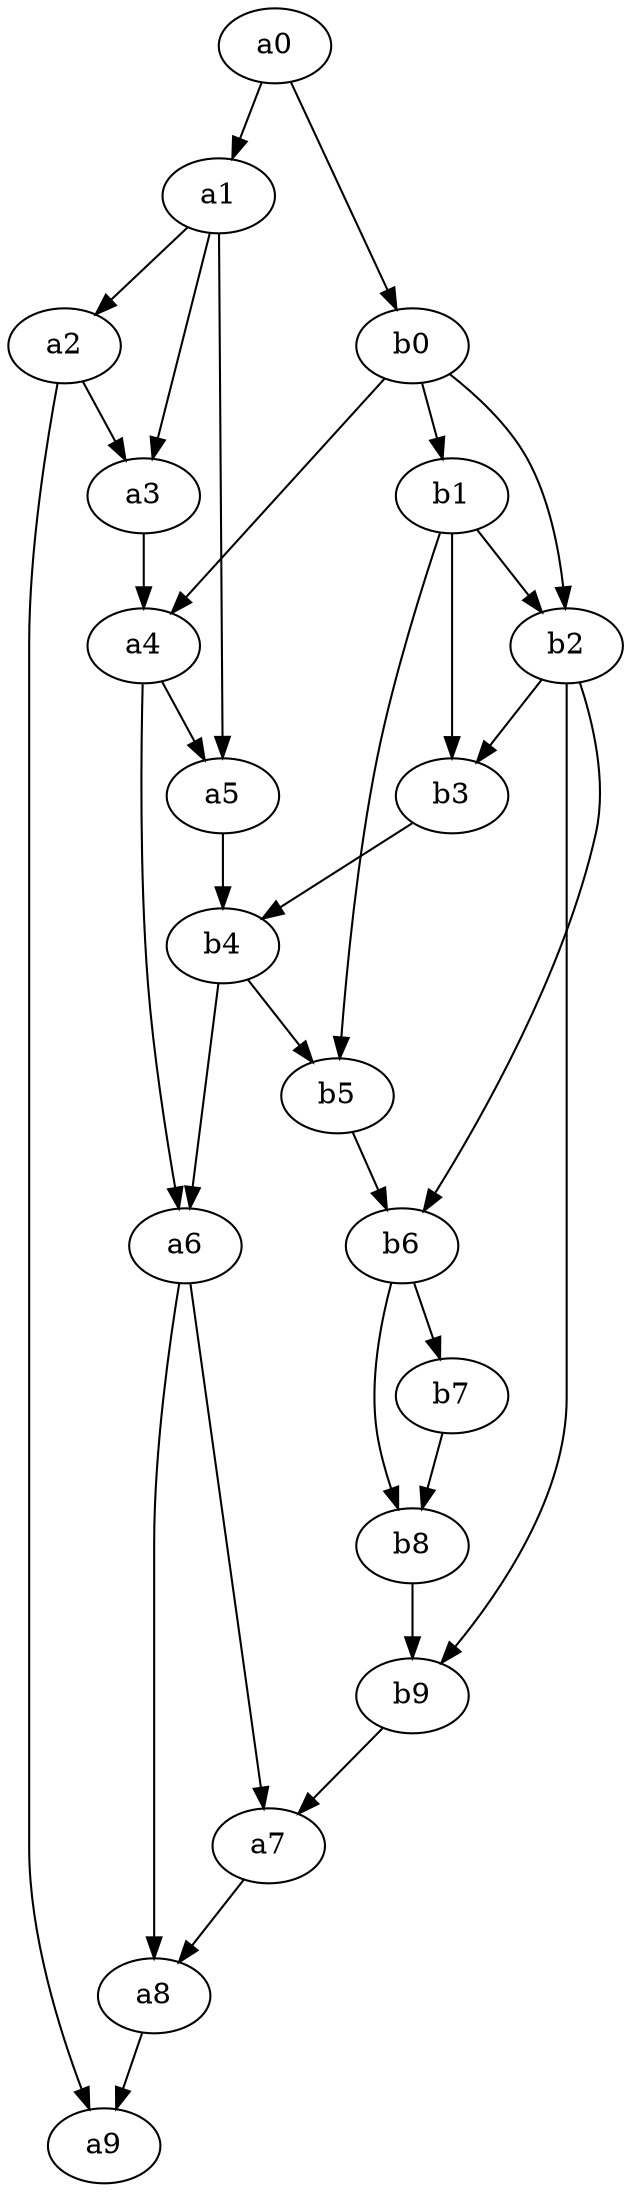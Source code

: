 digraph "oriente_relou_1"{

  "a0" -> "a1";
  "a0" -> "b0";
  "a1" -> "a2";
  "a1" -> "a3";
  "a1" -> "a5";
  "a2" -> "a3";
  "a2" -> "a9";
  "a4" -> "a5";
  "a4" -> "a6";
  "b0" -> "b1";
  "b0" -> "b2";
  "b0" -> "a4";
  "a3" -> "a4";
  "a5" -> "b4";
  "a6" -> "a7";
  "a6" -> "a8";
  "b4" -> "a6";
  "b4" -> "b5";
  "b5" -> "b6";
  "a7" -> "a8";
  "a8" -> "a9";
  "b1" -> "b2";
  "b1" -> "b3";
  "b1" -> "b5";
  "b2" -> "b3";
  "b2" -> "b6";
  "b2" -> "b9";
  "b3" -> "b4";
  "b6" -> "b7";
  "b6" -> "b8";
  "b9" -> "a7";
  "b7" -> "b8";
  "b8" -> "b9";





}
